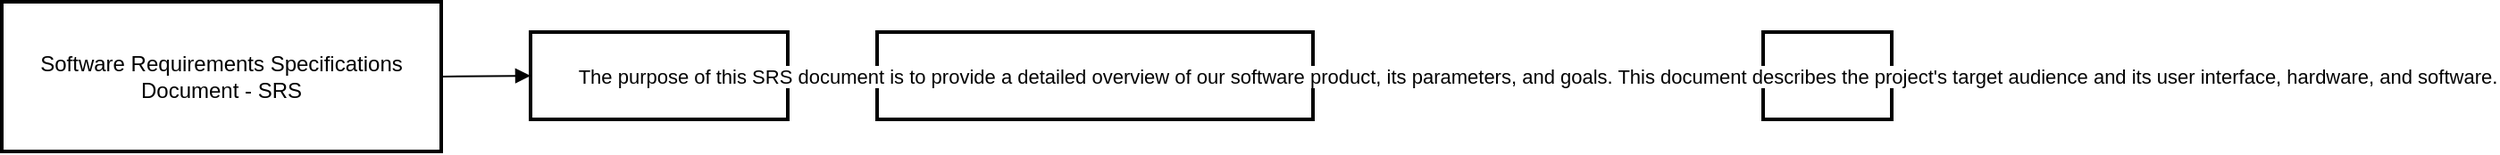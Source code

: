 <mxfile version="24.7.17">
  <diagram name="Page-1" id="_5lLeDn2Kaf3-pnOliNX">
    <mxGraphModel>
      <root>
        <mxCell id="0" />
        <mxCell id="1" parent="0" />
        <mxCell id="2" value="Software Requirements Specifications Document - SRS" style="whiteSpace=wrap;strokeWidth=2;" vertex="1" parent="1">
          <mxGeometry x="8" y="57" width="246" height="84" as="geometry" />
        </mxCell>
        <mxCell id="3" value="Introduction" style="whiteSpace=wrap;strokeWidth=2;" vertex="1" parent="1">
          <mxGeometry x="304" y="74" width="144" height="49" as="geometry" />
        </mxCell>
        <mxCell id="4" value="Purpose of this Document" style="whiteSpace=wrap;strokeWidth=2;" vertex="1" parent="1">
          <mxGeometry x="498" y="74" width="244" height="49" as="geometry" />
        </mxCell>
        <mxCell id="5" value="D" style="whiteSpace=wrap;strokeWidth=2;" vertex="1" parent="1">
          <mxGeometry x="994" y="74" width="72" height="49" as="geometry" />
        </mxCell>
        <mxCell id="6" value="" style="curved=1;startArrow=none;endArrow=block;exitX=1;exitY=0.5;entryX=0;entryY=0.5;" edge="1" parent="1" source="2" target="3">
          <mxGeometry relative="1" as="geometry">
            <Array as="points" />
          </mxGeometry>
        </mxCell>
        <mxCell id="7" value="" style="curved=1;startArrow=none;endArrow=block;exitX=1;exitY=0.5;entryX=0;entryY=0.5;" edge="1" parent="1" source="3" target="4">
          <mxGeometry relative="1" as="geometry">
            <Array as="points" />
          </mxGeometry>
        </mxCell>
        <mxCell id="8" value="The purpose of this SRS document is to provide a detailed overview of our software product, its parameters, and goals. This document describes the project&#39;s target audience and its user interface, hardware, and software." style="curved=1;startArrow=none;endArrow=block;exitX=1;exitY=0.5;entryX=0;entryY=0.5;" edge="1" parent="1" source="4" target="5">
          <mxGeometry relative="1" as="geometry">
            <Array as="points" />
          </mxGeometry>
        </mxCell>
      </root>
    </mxGraphModel>
  </diagram>
</mxfile>
